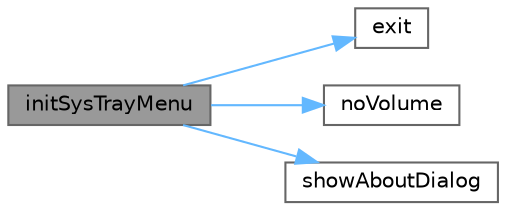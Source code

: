 digraph "initSysTrayMenu"
{
 // LATEX_PDF_SIZE
  bgcolor="transparent";
  edge [fontname=Helvetica,fontsize=10,labelfontname=Helvetica,labelfontsize=10];
  node [fontname=Helvetica,fontsize=10,shape=box,height=0.2,width=0.4];
  rankdir="LR";
  Node1 [id="Node000001",label="initSysTrayMenu",height=0.2,width=0.4,color="gray40", fillcolor="grey60", style="filled", fontcolor="black",tooltip="初始化系统托盘菜单"];
  Node1 -> Node2 [id="edge1_Node000001_Node000002",color="steelblue1",style="solid",tooltip=" "];
  Node2 [id="Node000002",label="exit",height=0.2,width=0.4,color="grey40", fillcolor="white", style="filled",URL="$class_my_tray_icon.html#a358d2e2397ca11ccd17553e3c40e7901",tooltip="退出信号，通知程序退出"];
  Node1 -> Node3 [id="edge2_Node000001_Node000003",color="steelblue1",style="solid",tooltip=" "];
  Node3 [id="Node000003",label="noVolume",height=0.2,width=0.4,color="grey40", fillcolor="white", style="filled",URL="$class_my_tray_icon.html#a6e14961f3e60024b82639178d7c95af1",tooltip="音量开关信号"];
  Node1 -> Node4 [id="edge3_Node000001_Node000004",color="steelblue1",style="solid",tooltip=" "];
  Node4 [id="Node000004",label="showAboutDialog",height=0.2,width=0.4,color="grey40", fillcolor="white", style="filled",URL="$class_my_tray_icon.html#ab65bff687e0edbf81a648e97c897a250",tooltip="显示关于对话框信号"];
}
